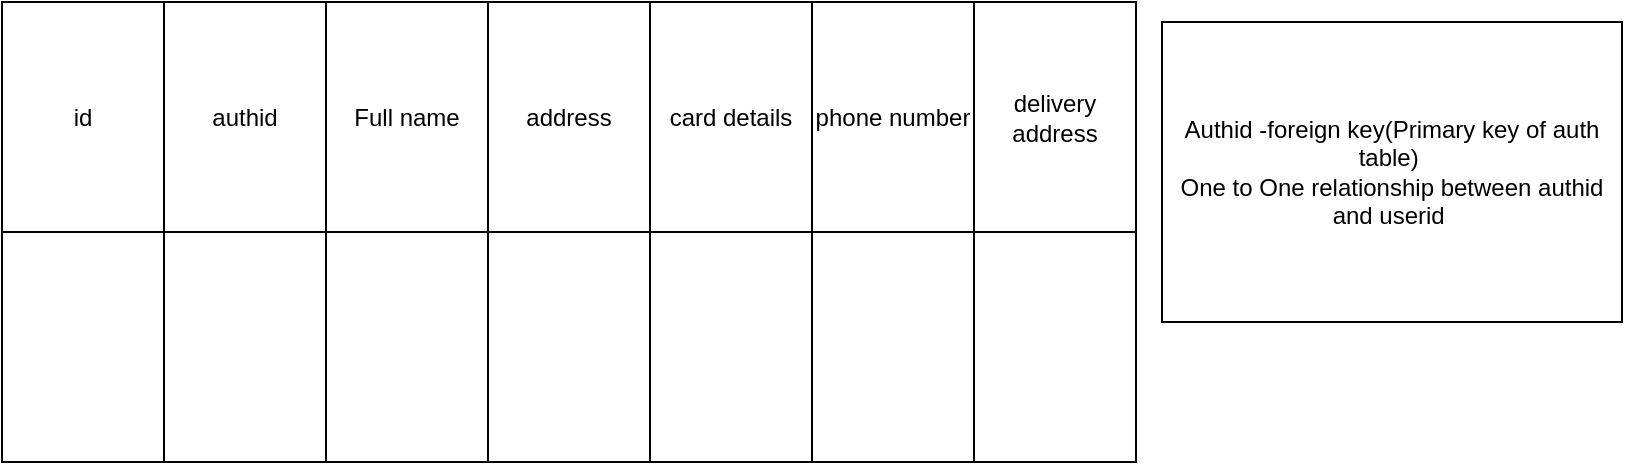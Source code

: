 <mxfile>
    <diagram id="RmMstZiTWUkwYbvoCoDf" name="Page-1">
        <mxGraphModel dx="832" dy="411" grid="1" gridSize="10" guides="1" tooltips="1" connect="1" arrows="1" fold="1" page="1" pageScale="1" pageWidth="827" pageHeight="1169" math="0" shadow="0">
            <root>
                <mxCell id="0"/>
                <mxCell id="1" parent="0"/>
                <mxCell id="2" value="" style="shape=table;startSize=0;container=1;collapsible=0;childLayout=tableLayout;" parent="1" vertex="1">
                    <mxGeometry x="20" y="10" width="567" height="230" as="geometry"/>
                </mxCell>
                <mxCell id="3" value="" style="shape=tableRow;horizontal=0;startSize=0;swimlaneHead=0;swimlaneBody=0;top=0;left=0;bottom=0;right=0;collapsible=0;dropTarget=0;fillColor=none;points=[[0,0.5],[1,0.5]];portConstraint=eastwest;" parent="2" vertex="1">
                    <mxGeometry width="567" height="115" as="geometry"/>
                </mxCell>
                <mxCell id="4" value="id" style="shape=partialRectangle;html=1;whiteSpace=wrap;connectable=0;overflow=hidden;fillColor=none;top=0;left=0;bottom=0;right=0;pointerEvents=1;" parent="3" vertex="1">
                    <mxGeometry width="81" height="115" as="geometry">
                        <mxRectangle width="81" height="115" as="alternateBounds"/>
                    </mxGeometry>
                </mxCell>
                <mxCell id="5" value="authid" style="shape=partialRectangle;html=1;whiteSpace=wrap;connectable=0;overflow=hidden;fillColor=none;top=0;left=0;bottom=0;right=0;pointerEvents=1;" parent="3" vertex="1">
                    <mxGeometry x="81" width="81" height="115" as="geometry">
                        <mxRectangle width="81" height="115" as="alternateBounds"/>
                    </mxGeometry>
                </mxCell>
                <mxCell id="26" value="Full name" style="shape=partialRectangle;html=1;whiteSpace=wrap;connectable=0;overflow=hidden;fillColor=none;top=0;left=0;bottom=0;right=0;pointerEvents=1;" vertex="1" parent="3">
                    <mxGeometry x="162" width="81" height="115" as="geometry">
                        <mxRectangle width="81" height="115" as="alternateBounds"/>
                    </mxGeometry>
                </mxCell>
                <mxCell id="6" value="address" style="shape=partialRectangle;html=1;whiteSpace=wrap;connectable=0;overflow=hidden;fillColor=none;top=0;left=0;bottom=0;right=0;pointerEvents=1;" parent="3" vertex="1">
                    <mxGeometry x="243" width="81" height="115" as="geometry">
                        <mxRectangle width="81" height="115" as="alternateBounds"/>
                    </mxGeometry>
                </mxCell>
                <mxCell id="7" value="card details" style="shape=partialRectangle;html=1;whiteSpace=wrap;connectable=0;overflow=hidden;fillColor=none;top=0;left=0;bottom=0;right=0;pointerEvents=1;" parent="3" vertex="1">
                    <mxGeometry x="324" width="81" height="115" as="geometry">
                        <mxRectangle width="81" height="115" as="alternateBounds"/>
                    </mxGeometry>
                </mxCell>
                <mxCell id="8" value="phone number" style="shape=partialRectangle;html=1;whiteSpace=wrap;connectable=0;overflow=hidden;fillColor=none;top=0;left=0;bottom=0;right=0;pointerEvents=1;" parent="3" vertex="1">
                    <mxGeometry x="405" width="81" height="115" as="geometry">
                        <mxRectangle width="81" height="115" as="alternateBounds"/>
                    </mxGeometry>
                </mxCell>
                <mxCell id="9" value="delivery address" style="shape=partialRectangle;html=1;whiteSpace=wrap;connectable=0;overflow=hidden;fillColor=none;top=0;left=0;bottom=0;right=0;pointerEvents=1;" parent="3" vertex="1">
                    <mxGeometry x="486" width="81" height="115" as="geometry">
                        <mxRectangle width="81" height="115" as="alternateBounds"/>
                    </mxGeometry>
                </mxCell>
                <mxCell id="16" value="" style="shape=tableRow;horizontal=0;startSize=0;swimlaneHead=0;swimlaneBody=0;top=0;left=0;bottom=0;right=0;collapsible=0;dropTarget=0;fillColor=none;points=[[0,0.5],[1,0.5]];portConstraint=eastwest;" parent="2" vertex="1">
                    <mxGeometry y="115" width="567" height="115" as="geometry"/>
                </mxCell>
                <mxCell id="17" value="" style="shape=partialRectangle;html=1;whiteSpace=wrap;connectable=0;overflow=hidden;fillColor=none;top=0;left=0;bottom=0;right=0;pointerEvents=1;" parent="16" vertex="1">
                    <mxGeometry width="81" height="115" as="geometry">
                        <mxRectangle width="81" height="115" as="alternateBounds"/>
                    </mxGeometry>
                </mxCell>
                <mxCell id="18" value="" style="shape=partialRectangle;html=1;whiteSpace=wrap;connectable=0;overflow=hidden;fillColor=none;top=0;left=0;bottom=0;right=0;pointerEvents=1;" parent="16" vertex="1">
                    <mxGeometry x="81" width="81" height="115" as="geometry">
                        <mxRectangle width="81" height="115" as="alternateBounds"/>
                    </mxGeometry>
                </mxCell>
                <mxCell id="27" style="shape=partialRectangle;html=1;whiteSpace=wrap;connectable=0;overflow=hidden;fillColor=none;top=0;left=0;bottom=0;right=0;pointerEvents=1;" vertex="1" parent="16">
                    <mxGeometry x="162" width="81" height="115" as="geometry">
                        <mxRectangle width="81" height="115" as="alternateBounds"/>
                    </mxGeometry>
                </mxCell>
                <mxCell id="19" value="" style="shape=partialRectangle;html=1;whiteSpace=wrap;connectable=0;overflow=hidden;fillColor=none;top=0;left=0;bottom=0;right=0;pointerEvents=1;" parent="16" vertex="1">
                    <mxGeometry x="243" width="81" height="115" as="geometry">
                        <mxRectangle width="81" height="115" as="alternateBounds"/>
                    </mxGeometry>
                </mxCell>
                <mxCell id="20" value="" style="shape=partialRectangle;html=1;whiteSpace=wrap;connectable=0;overflow=hidden;fillColor=none;top=0;left=0;bottom=0;right=0;pointerEvents=1;" parent="16" vertex="1">
                    <mxGeometry x="324" width="81" height="115" as="geometry">
                        <mxRectangle width="81" height="115" as="alternateBounds"/>
                    </mxGeometry>
                </mxCell>
                <mxCell id="21" value="" style="shape=partialRectangle;html=1;whiteSpace=wrap;connectable=0;overflow=hidden;fillColor=none;top=0;left=0;bottom=0;right=0;pointerEvents=1;" parent="16" vertex="1">
                    <mxGeometry x="405" width="81" height="115" as="geometry">
                        <mxRectangle width="81" height="115" as="alternateBounds"/>
                    </mxGeometry>
                </mxCell>
                <mxCell id="22" value="" style="shape=partialRectangle;html=1;whiteSpace=wrap;connectable=0;overflow=hidden;fillColor=none;top=0;left=0;bottom=0;right=0;pointerEvents=1;" parent="16" vertex="1">
                    <mxGeometry x="486" width="81" height="115" as="geometry">
                        <mxRectangle width="81" height="115" as="alternateBounds"/>
                    </mxGeometry>
                </mxCell>
                <mxCell id="23" value="" style="shape=table;startSize=0;container=1;collapsible=0;childLayout=tableLayout;" parent="1" vertex="1">
                    <mxGeometry x="600" y="20" width="230" height="150" as="geometry"/>
                </mxCell>
                <mxCell id="24" value="" style="shape=tableRow;horizontal=0;startSize=0;swimlaneHead=0;swimlaneBody=0;top=0;left=0;bottom=0;right=0;collapsible=0;dropTarget=0;fillColor=none;points=[[0,0.5],[1,0.5]];portConstraint=eastwest;" parent="23" vertex="1">
                    <mxGeometry width="230" height="150" as="geometry"/>
                </mxCell>
                <mxCell id="25" value="Authid -foreign key(Primary key of auth table)&amp;nbsp;&lt;br&gt;One to One relationship between authid and userid&amp;nbsp;&lt;br&gt;" style="shape=partialRectangle;html=1;whiteSpace=wrap;connectable=0;overflow=hidden;fillColor=none;top=0;left=0;bottom=0;right=0;pointerEvents=1;" parent="24" vertex="1">
                    <mxGeometry width="230" height="150" as="geometry">
                        <mxRectangle width="230" height="150" as="alternateBounds"/>
                    </mxGeometry>
                </mxCell>
            </root>
        </mxGraphModel>
    </diagram>
</mxfile>